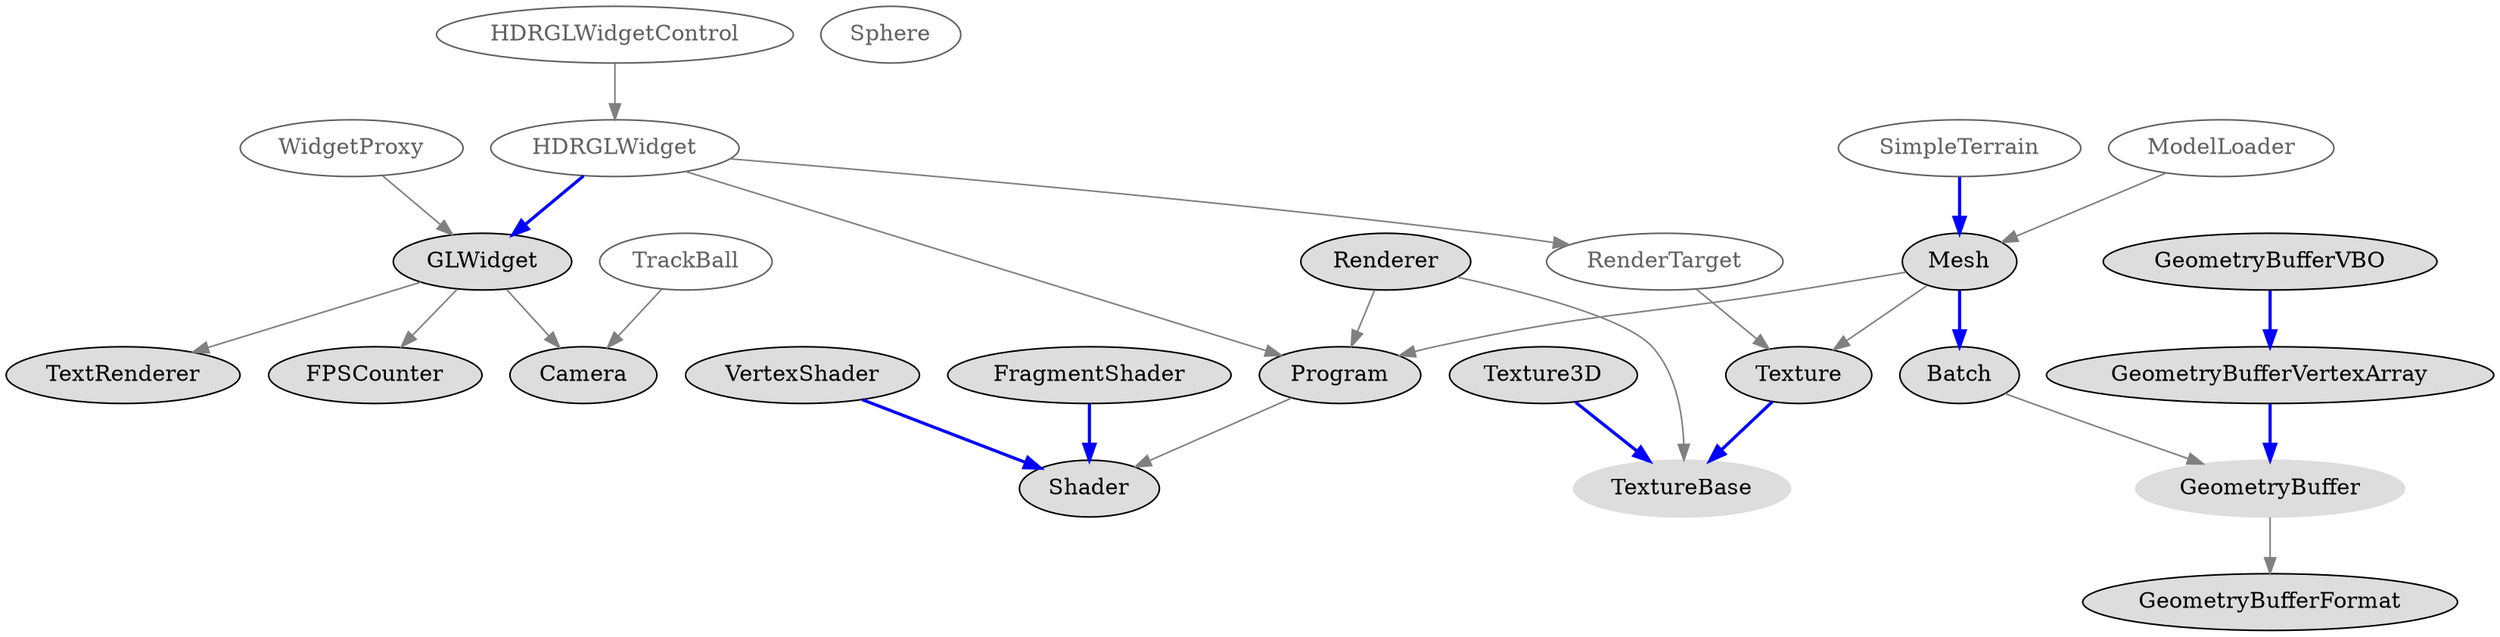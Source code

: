 /**  Run something like  dot -Tpng -o deps.png deps.dot  to convert to png  **/

strict digraph dependencies
{
    // Core classes
    node [style="filled",color="#000000",fillcolor="#dddddd"]
    Renderer
    TextureBase  [color="#dddddd"]
    Texture
    Texture3D
    Program
    Shader
    VertexShader
    FragmentShader
    Batch
    Camera
    FPSCounter
    GLWidget
    Mesh
    TextRenderer
    GeometryBuffer  [color="#dddddd"]
    GeometryBufferVertexArray
    GeometryBufferVBO
    GeometryBufferFormat


    // Extra classes
    node [style=filled,color="#606060",fillcolor="#ffffff",fontcolor="#606060"]
    RenderTarget
    SimpleTerrain
    Sphere
    TrackBall
    HDRGLWidget
    ModelLoader
    WidgetProxy
    HDRGLWidgetControl


    // Inheritance
    edge [style="bold",color="blue",weight="3"]
    Texture -> TextureBase
    Texture3D -> TextureBase
    VertexShader -> Shader
    FragmentShader -> Shader
    Mesh -> Batch
    GeometryBufferVertexArray -> GeometryBuffer
    GeometryBufferVBO -> GeometryBufferVertexArray

    SimpleTerrain -> Mesh
    HDRGLWidget -> GLWidget


    // Dependancies
    edge [style="solid",color="#808080",weight="1"]
    Renderer -> TextureBase
    Renderer -> Program
    Program -> Shader
    GLWidget -> Camera
    GLWidget -> FPSCounter
    GLWidget -> TextRenderer
    Mesh -> Texture
    Mesh -> Program
    Batch -> GeometryBuffer
    GeometryBuffer -> GeometryBufferFormat

    TrackBall -> Camera
    RenderTarget -> Texture
    HDRGLWidget -> Program
    HDRGLWidget -> RenderTarget
    ModelLoader -> Mesh
    WidgetProxy -> GLWidget
    HDRGLWidgetControl -> HDRGLWidget
}
